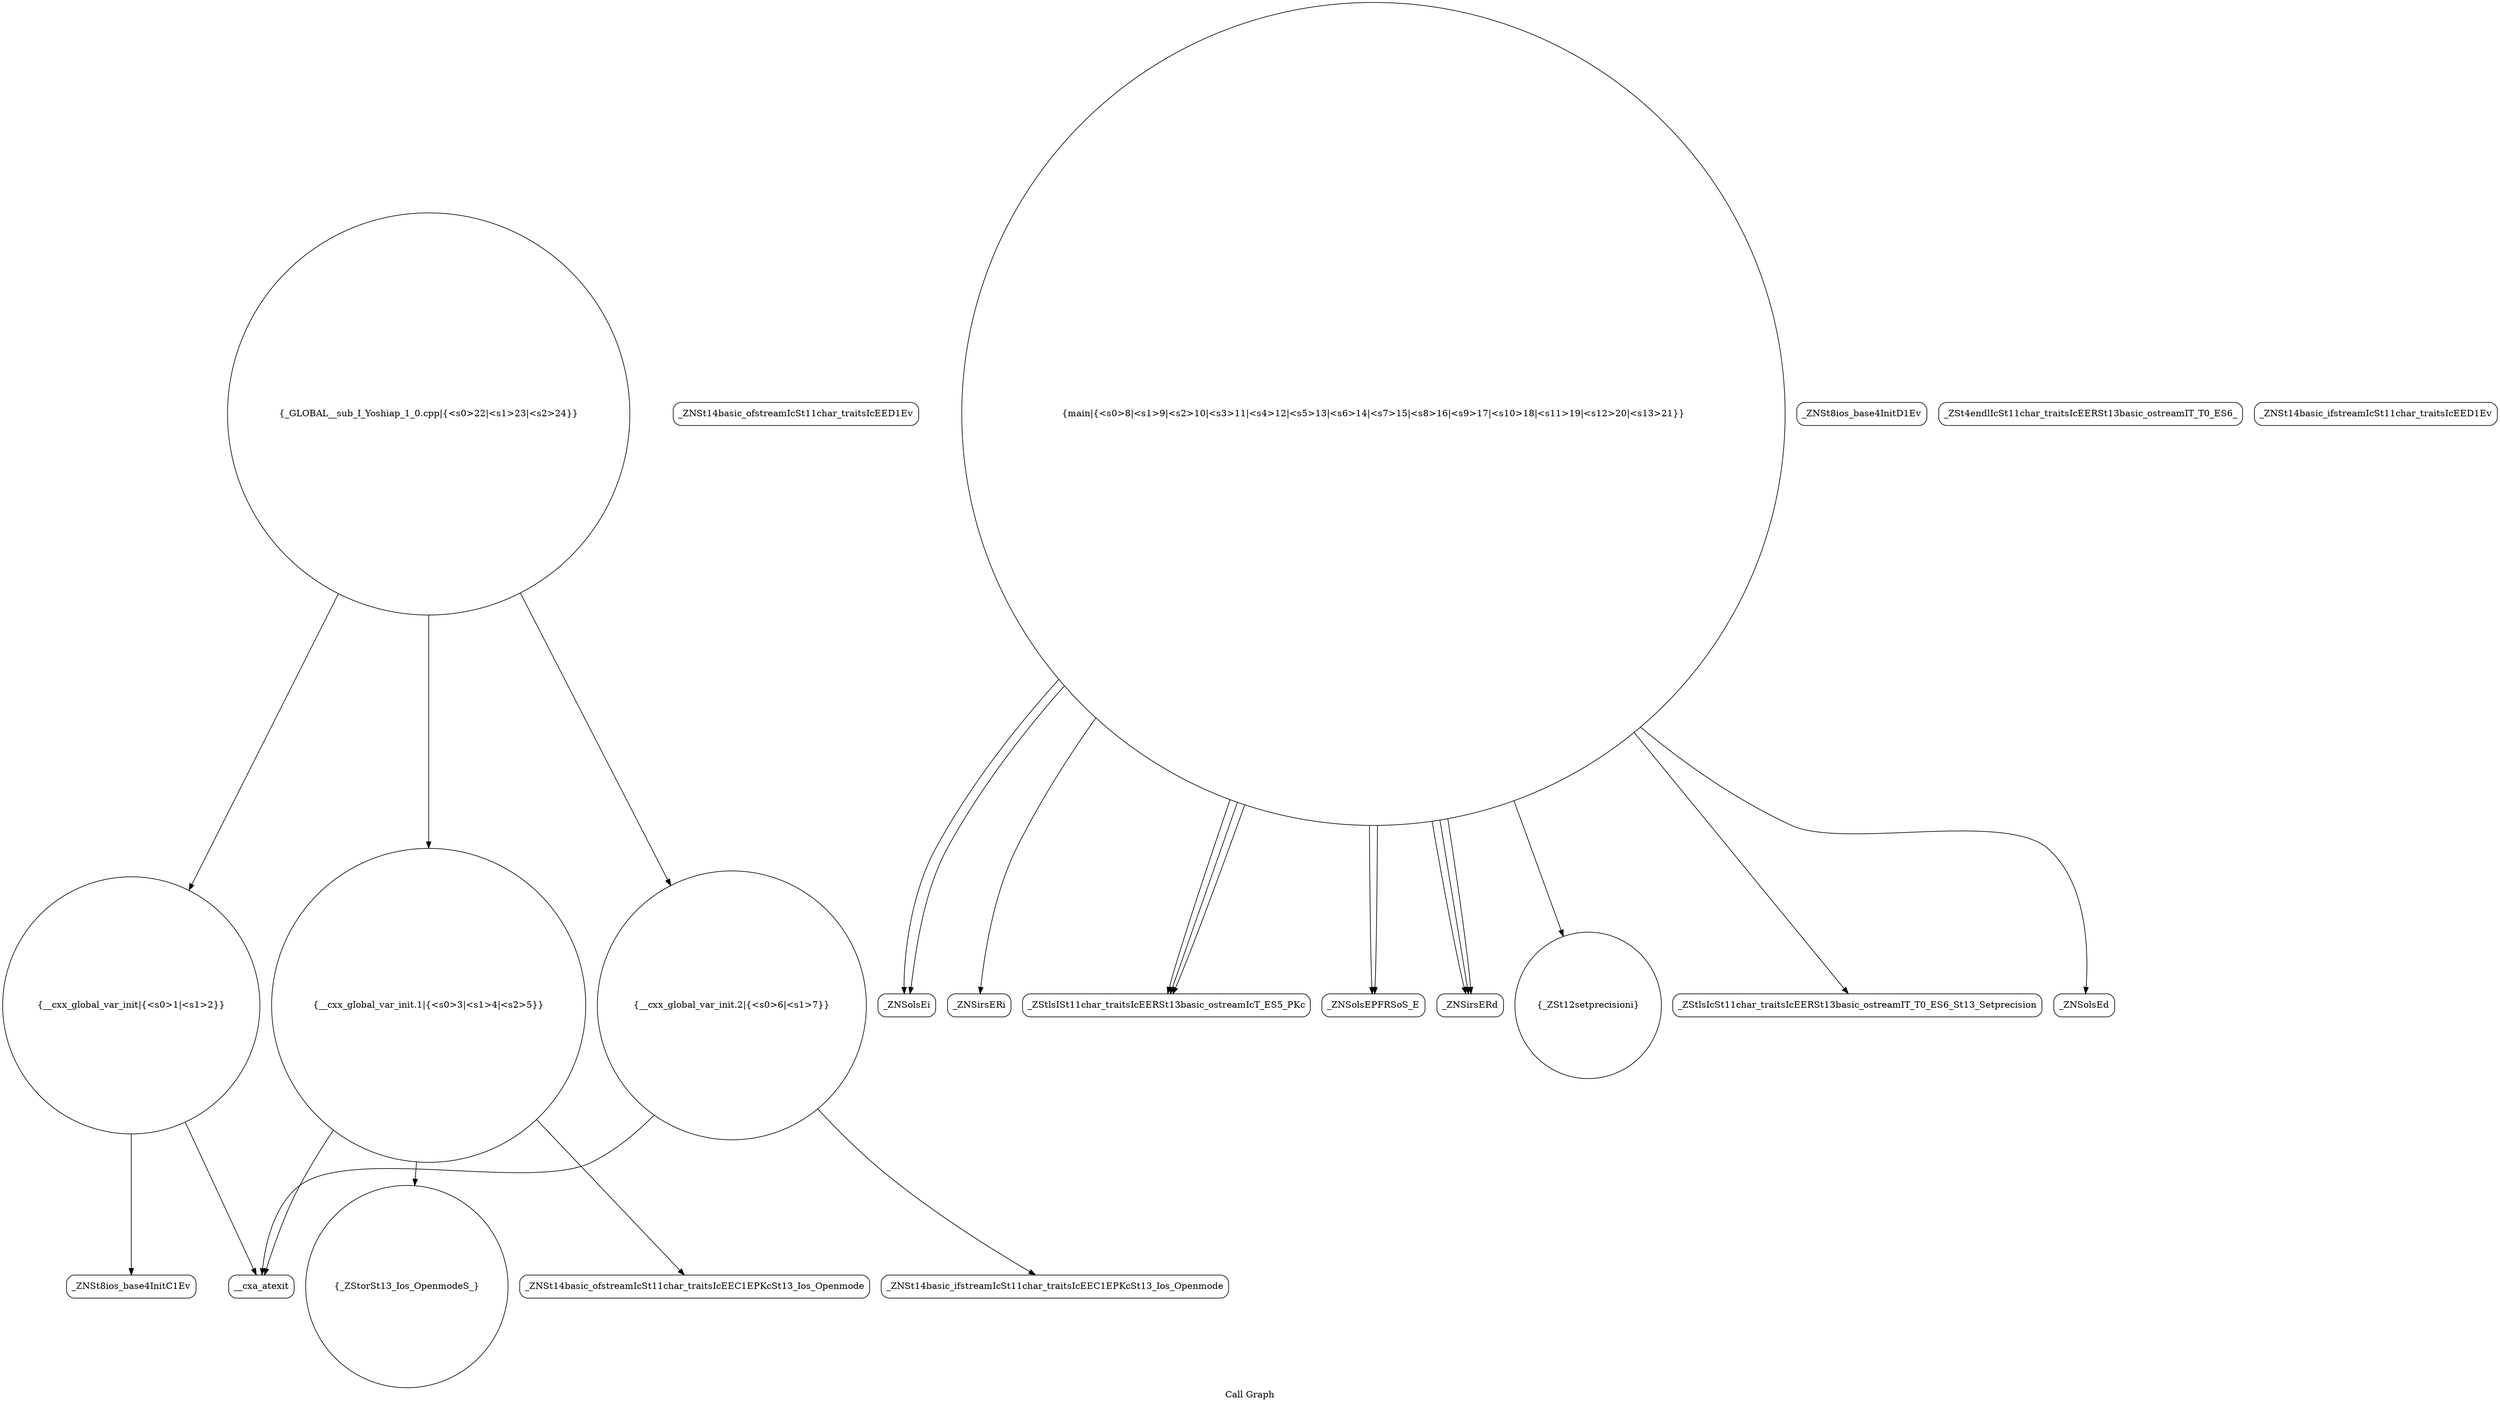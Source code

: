 digraph "Call Graph" {
	label="Call Graph";

	Node0x5614a2309c80 [shape=record,shape=circle,label="{__cxx_global_var_init|{<s0>1|<s1>2}}"];
	Node0x5614a2309c80:s0 -> Node0x5614a230a110[color=black];
	Node0x5614a2309c80:s1 -> Node0x5614a230a210[color=black];
	Node0x5614a230a410 [shape=record,shape=Mrecord,label="{_ZNSt14basic_ofstreamIcSt11char_traitsIcEED1Ev}"];
	Node0x5614a230a790 [shape=record,shape=Mrecord,label="{_ZNSolsEi}"];
	Node0x5614a230ab10 [shape=record,shape=circle,label="{_GLOBAL__sub_I_Yoshiap_1_0.cpp|{<s0>22|<s1>23|<s2>24}}"];
	Node0x5614a230ab10:s0 -> Node0x5614a2309c80[color=black];
	Node0x5614a230ab10:s1 -> Node0x5614a230a290[color=black];
	Node0x5614a230ab10:s2 -> Node0x5614a230a490[color=black];
	Node0x5614a230a190 [shape=record,shape=Mrecord,label="{_ZNSt8ios_base4InitD1Ev}"];
	Node0x5614a230a510 [shape=record,shape=Mrecord,label="{_ZNSt14basic_ifstreamIcSt11char_traitsIcEEC1EPKcSt13_Ios_Openmode}"];
	Node0x5614a230a890 [shape=record,shape=Mrecord,label="{_ZSt4endlIcSt11char_traitsIcEERSt13basic_ostreamIT_T0_ES6_}"];
	Node0x5614a230a290 [shape=record,shape=circle,label="{__cxx_global_var_init.1|{<s0>3|<s1>4|<s2>5}}"];
	Node0x5614a230a290:s0 -> Node0x5614a230a310[color=black];
	Node0x5614a230a290:s1 -> Node0x5614a230a390[color=black];
	Node0x5614a230a290:s2 -> Node0x5614a230a210[color=black];
	Node0x5614a230a610 [shape=record,shape=circle,label="{main|{<s0>8|<s1>9|<s2>10|<s3>11|<s4>12|<s5>13|<s6>14|<s7>15|<s8>16|<s9>17|<s10>18|<s11>19|<s12>20|<s13>21}}"];
	Node0x5614a230a610:s0 -> Node0x5614a230a690[color=black];
	Node0x5614a230a610:s1 -> Node0x5614a230a710[color=black];
	Node0x5614a230a610:s2 -> Node0x5614a230a790[color=black];
	Node0x5614a230a610:s3 -> Node0x5614a230a810[color=black];
	Node0x5614a230a610:s4 -> Node0x5614a230a910[color=black];
	Node0x5614a230a610:s5 -> Node0x5614a230a910[color=black];
	Node0x5614a230a610:s6 -> Node0x5614a230a910[color=black];
	Node0x5614a230a610:s7 -> Node0x5614a230aa10[color=black];
	Node0x5614a230a610:s8 -> Node0x5614a230a990[color=black];
	Node0x5614a230a610:s9 -> Node0x5614a230a710[color=black];
	Node0x5614a230a610:s10 -> Node0x5614a230a790[color=black];
	Node0x5614a230a610:s11 -> Node0x5614a230a710[color=black];
	Node0x5614a230a610:s12 -> Node0x5614a230aa90[color=black];
	Node0x5614a230a610:s13 -> Node0x5614a230a810[color=black];
	Node0x5614a230a990 [shape=record,shape=Mrecord,label="{_ZStlsIcSt11char_traitsIcEERSt13basic_ostreamIT_T0_ES6_St13_Setprecision}"];
	Node0x5614a230a390 [shape=record,shape=Mrecord,label="{_ZNSt14basic_ofstreamIcSt11char_traitsIcEEC1EPKcSt13_Ios_Openmode}"];
	Node0x5614a230a710 [shape=record,shape=Mrecord,label="{_ZStlsISt11char_traitsIcEERSt13basic_ostreamIcT_ES5_PKc}"];
	Node0x5614a230aa90 [shape=record,shape=Mrecord,label="{_ZNSolsEd}"];
	Node0x5614a230a110 [shape=record,shape=Mrecord,label="{_ZNSt8ios_base4InitC1Ev}"];
	Node0x5614a230a490 [shape=record,shape=circle,label="{__cxx_global_var_init.2|{<s0>6|<s1>7}}"];
	Node0x5614a230a490:s0 -> Node0x5614a230a510[color=black];
	Node0x5614a230a490:s1 -> Node0x5614a230a210[color=black];
	Node0x5614a230a810 [shape=record,shape=Mrecord,label="{_ZNSolsEPFRSoS_E}"];
	Node0x5614a230a210 [shape=record,shape=Mrecord,label="{__cxa_atexit}"];
	Node0x5614a230a590 [shape=record,shape=Mrecord,label="{_ZNSt14basic_ifstreamIcSt11char_traitsIcEED1Ev}"];
	Node0x5614a230a910 [shape=record,shape=Mrecord,label="{_ZNSirsERd}"];
	Node0x5614a230a310 [shape=record,shape=circle,label="{_ZStorSt13_Ios_OpenmodeS_}"];
	Node0x5614a230a690 [shape=record,shape=Mrecord,label="{_ZNSirsERi}"];
	Node0x5614a230aa10 [shape=record,shape=circle,label="{_ZSt12setprecisioni}"];
}
